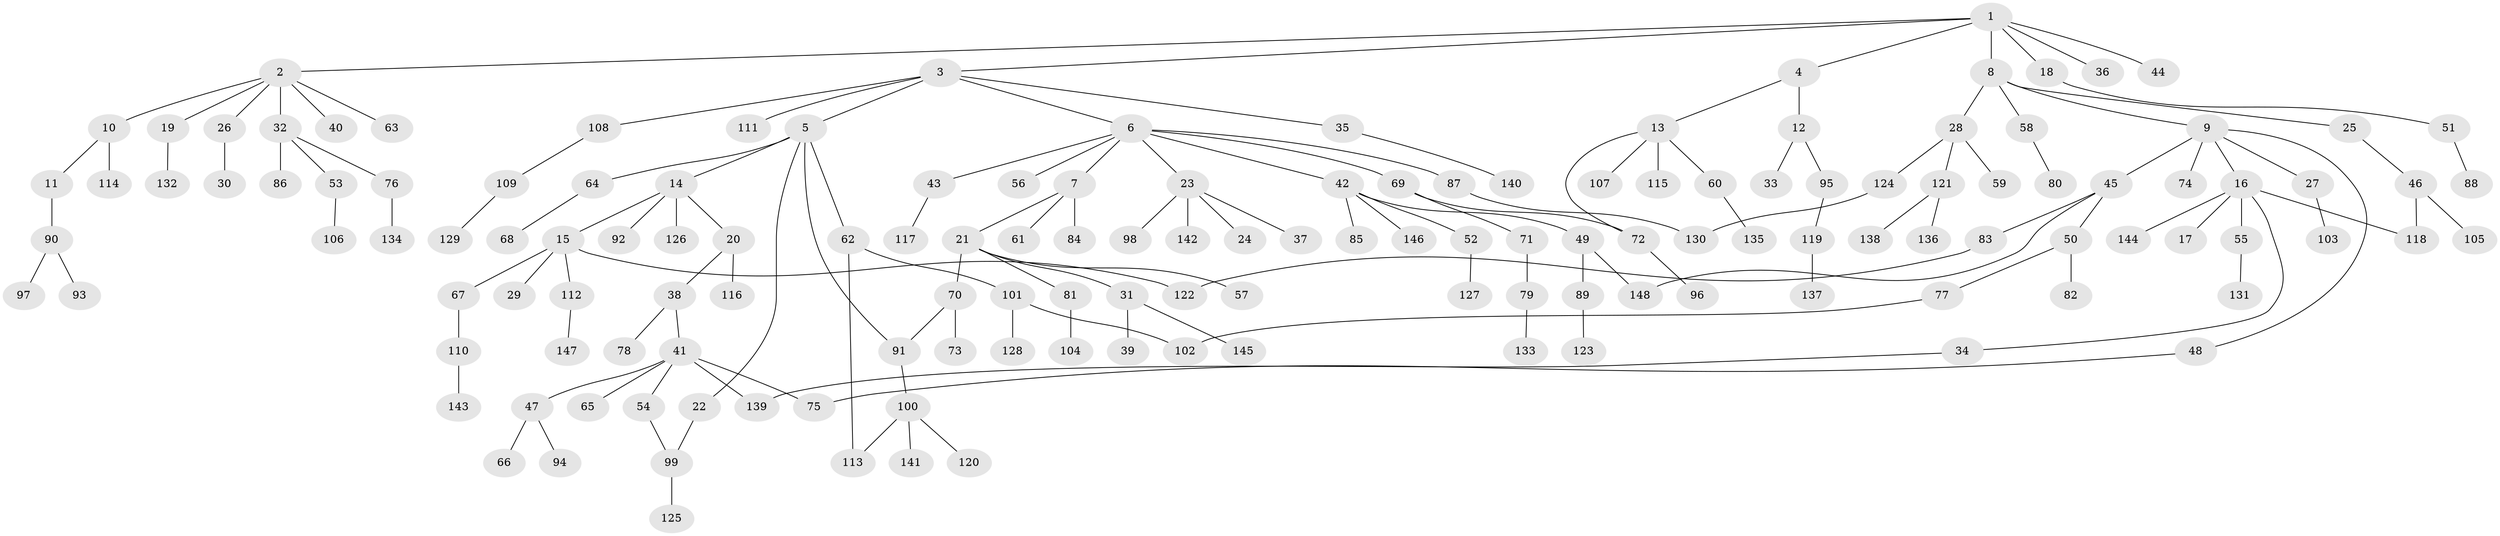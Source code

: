 // coarse degree distribution, {5: 0.022727272727272728, 1: 0.8409090909090909, 10: 0.022727272727272728, 9: 0.022727272727272728, 15: 0.022727272727272728, 2: 0.045454545454545456, 12: 0.022727272727272728}
// Generated by graph-tools (version 1.1) at 2025/45/03/04/25 21:45:59]
// undirected, 148 vertices, 158 edges
graph export_dot {
graph [start="1"]
  node [color=gray90,style=filled];
  1;
  2;
  3;
  4;
  5;
  6;
  7;
  8;
  9;
  10;
  11;
  12;
  13;
  14;
  15;
  16;
  17;
  18;
  19;
  20;
  21;
  22;
  23;
  24;
  25;
  26;
  27;
  28;
  29;
  30;
  31;
  32;
  33;
  34;
  35;
  36;
  37;
  38;
  39;
  40;
  41;
  42;
  43;
  44;
  45;
  46;
  47;
  48;
  49;
  50;
  51;
  52;
  53;
  54;
  55;
  56;
  57;
  58;
  59;
  60;
  61;
  62;
  63;
  64;
  65;
  66;
  67;
  68;
  69;
  70;
  71;
  72;
  73;
  74;
  75;
  76;
  77;
  78;
  79;
  80;
  81;
  82;
  83;
  84;
  85;
  86;
  87;
  88;
  89;
  90;
  91;
  92;
  93;
  94;
  95;
  96;
  97;
  98;
  99;
  100;
  101;
  102;
  103;
  104;
  105;
  106;
  107;
  108;
  109;
  110;
  111;
  112;
  113;
  114;
  115;
  116;
  117;
  118;
  119;
  120;
  121;
  122;
  123;
  124;
  125;
  126;
  127;
  128;
  129;
  130;
  131;
  132;
  133;
  134;
  135;
  136;
  137;
  138;
  139;
  140;
  141;
  142;
  143;
  144;
  145;
  146;
  147;
  148;
  1 -- 2;
  1 -- 3;
  1 -- 4;
  1 -- 8;
  1 -- 18;
  1 -- 36;
  1 -- 44;
  2 -- 10;
  2 -- 19;
  2 -- 26;
  2 -- 32;
  2 -- 40;
  2 -- 63;
  3 -- 5;
  3 -- 6;
  3 -- 35;
  3 -- 108;
  3 -- 111;
  4 -- 12;
  4 -- 13;
  5 -- 14;
  5 -- 22;
  5 -- 62;
  5 -- 64;
  5 -- 91;
  6 -- 7;
  6 -- 23;
  6 -- 42;
  6 -- 43;
  6 -- 56;
  6 -- 69;
  6 -- 87;
  7 -- 21;
  7 -- 61;
  7 -- 84;
  8 -- 9;
  8 -- 25;
  8 -- 28;
  8 -- 58;
  9 -- 16;
  9 -- 27;
  9 -- 45;
  9 -- 48;
  9 -- 74;
  10 -- 11;
  10 -- 114;
  11 -- 90;
  12 -- 33;
  12 -- 95;
  13 -- 60;
  13 -- 72;
  13 -- 107;
  13 -- 115;
  14 -- 15;
  14 -- 20;
  14 -- 92;
  14 -- 126;
  15 -- 29;
  15 -- 67;
  15 -- 112;
  15 -- 122;
  16 -- 17;
  16 -- 34;
  16 -- 55;
  16 -- 144;
  16 -- 118;
  18 -- 51;
  19 -- 132;
  20 -- 38;
  20 -- 116;
  21 -- 31;
  21 -- 57;
  21 -- 70;
  21 -- 81;
  22 -- 99;
  23 -- 24;
  23 -- 37;
  23 -- 98;
  23 -- 142;
  25 -- 46;
  26 -- 30;
  27 -- 103;
  28 -- 59;
  28 -- 121;
  28 -- 124;
  31 -- 39;
  31 -- 145;
  32 -- 53;
  32 -- 76;
  32 -- 86;
  34 -- 139;
  35 -- 140;
  38 -- 41;
  38 -- 78;
  41 -- 47;
  41 -- 54;
  41 -- 65;
  41 -- 139;
  41 -- 75;
  42 -- 49;
  42 -- 52;
  42 -- 85;
  42 -- 146;
  43 -- 117;
  45 -- 50;
  45 -- 83;
  45 -- 148;
  46 -- 105;
  46 -- 118;
  47 -- 66;
  47 -- 94;
  48 -- 75;
  49 -- 89;
  49 -- 148;
  50 -- 77;
  50 -- 82;
  51 -- 88;
  52 -- 127;
  53 -- 106;
  54 -- 99;
  55 -- 131;
  58 -- 80;
  60 -- 135;
  62 -- 101;
  62 -- 113;
  64 -- 68;
  67 -- 110;
  69 -- 71;
  69 -- 72;
  70 -- 73;
  70 -- 91;
  71 -- 79;
  72 -- 96;
  76 -- 134;
  77 -- 102;
  79 -- 133;
  81 -- 104;
  83 -- 122;
  87 -- 130;
  89 -- 123;
  90 -- 93;
  90 -- 97;
  91 -- 100;
  95 -- 119;
  99 -- 125;
  100 -- 120;
  100 -- 141;
  100 -- 113;
  101 -- 102;
  101 -- 128;
  108 -- 109;
  109 -- 129;
  110 -- 143;
  112 -- 147;
  119 -- 137;
  121 -- 136;
  121 -- 138;
  124 -- 130;
}
